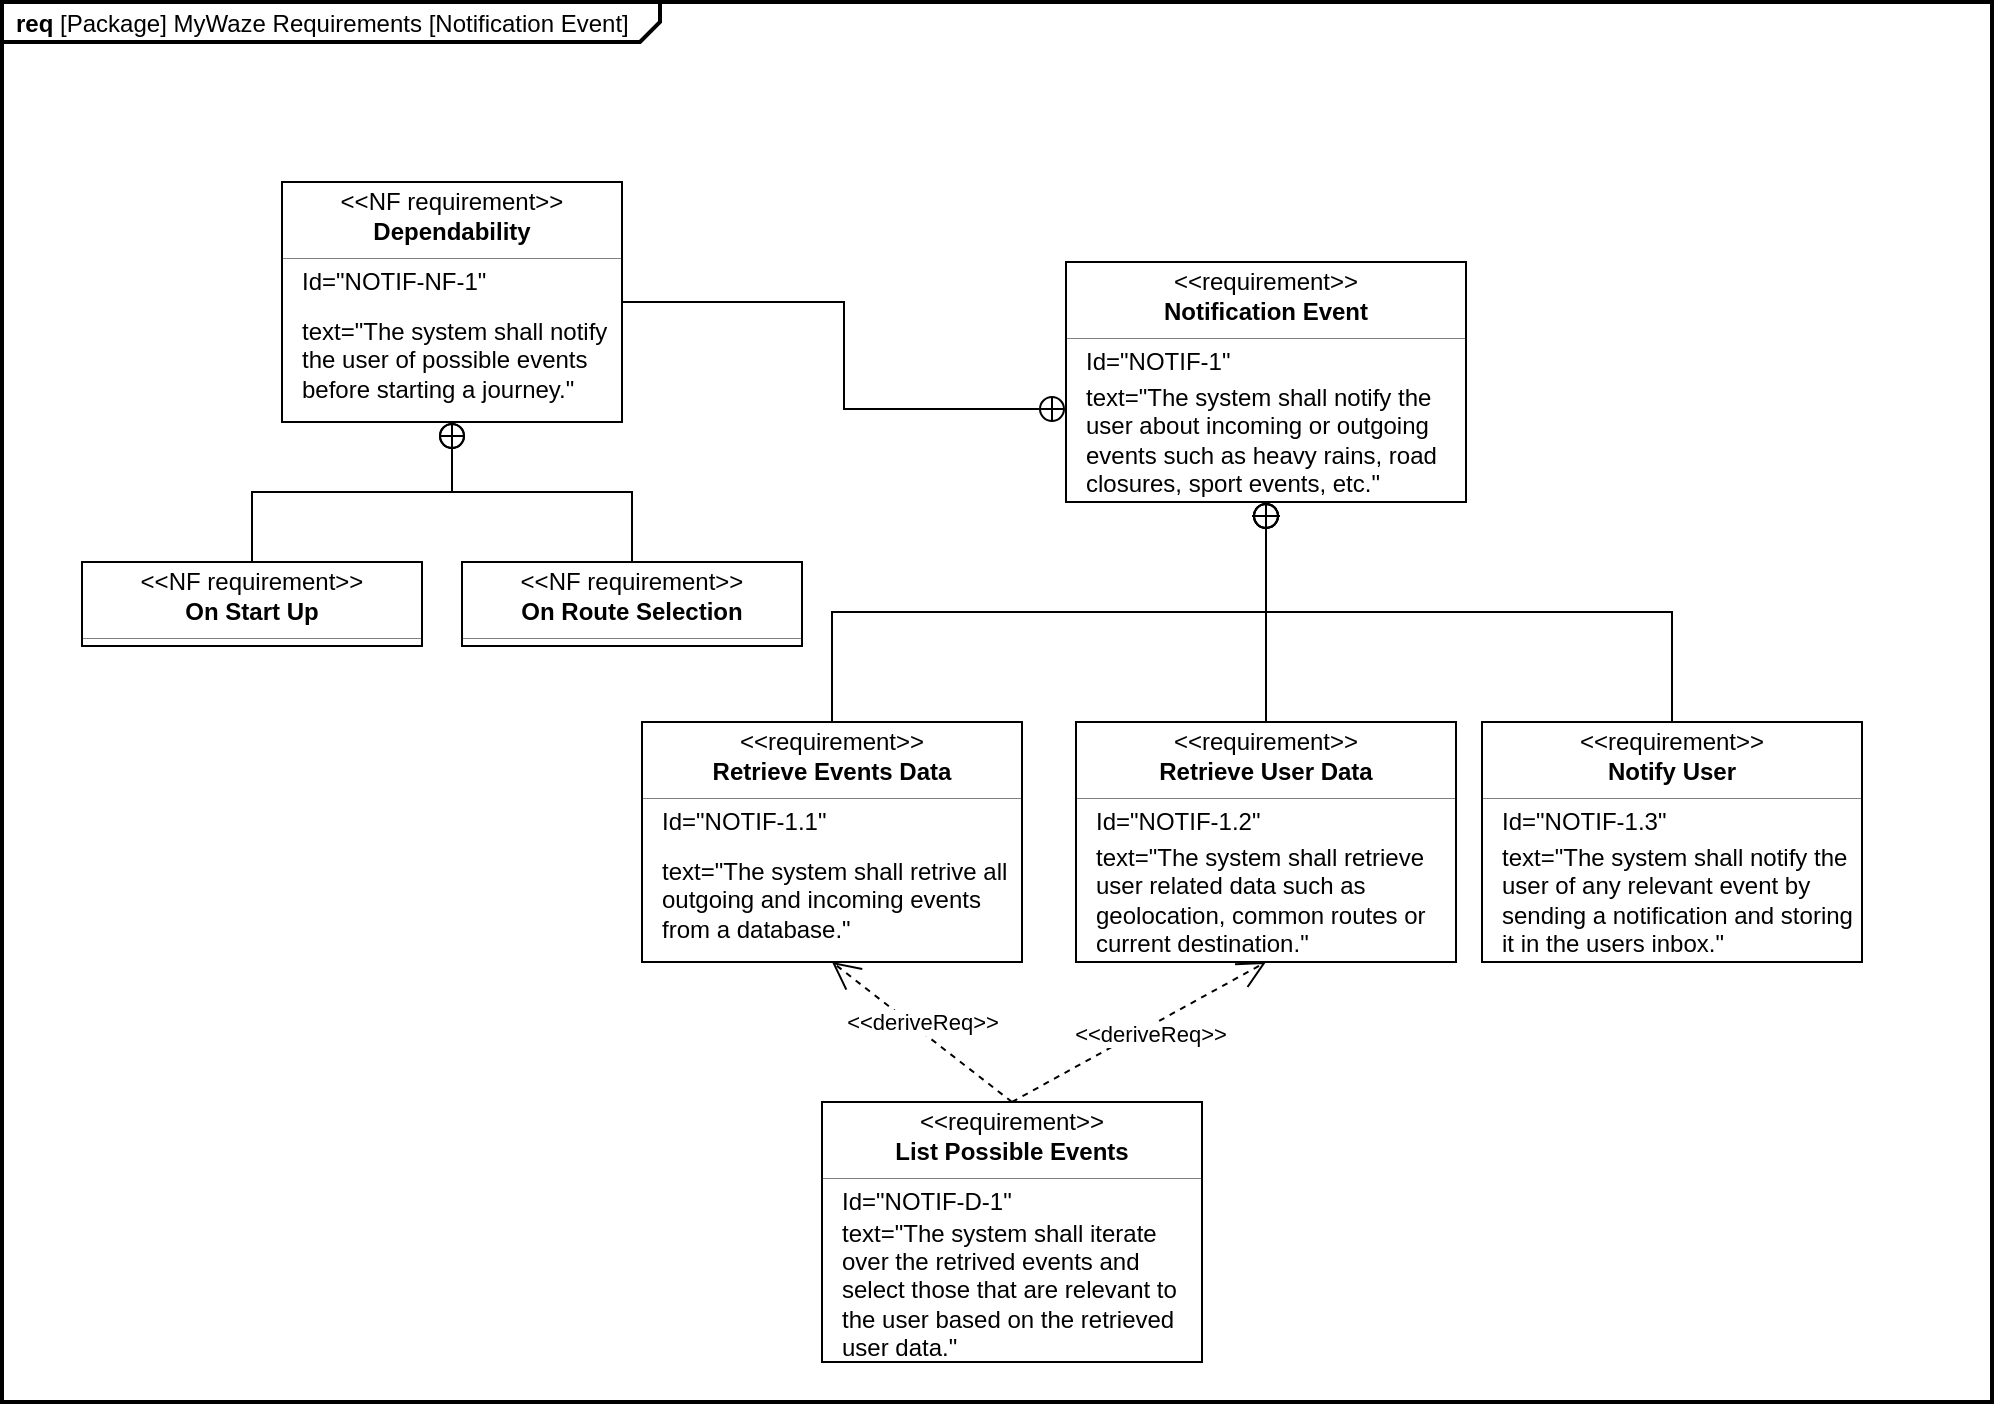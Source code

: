 <mxfile version="26.2.15">
  <diagram name="Page-1" id="pAAVrMAfwsiJYy0Wg43e">
    <mxGraphModel dx="1263" dy="401" grid="1" gridSize="10" guides="1" tooltips="1" connect="1" arrows="1" fold="1" page="1" pageScale="1" pageWidth="583" pageHeight="827" math="0" shadow="0">
      <root>
        <mxCell id="0" />
        <mxCell id="1" parent="0" />
        <mxCell id="mvfTQDdPSuTvWXXwRAFx-1" value="&lt;p style=&quot;margin:0px;margin-top:4px;margin-left:7px;text-align:left;&quot;&gt;&lt;b&gt;req&lt;/b&gt;&amp;nbsp;&lt;span style=&quot;background-color: transparent; color: light-dark(rgb(0, 0, 0), rgb(255, 255, 255));&quot;&gt;[Package] MyWaze Requirements [&lt;/span&gt;&lt;span style=&quot;background-color: transparent; color: light-dark(rgb(0, 0, 0), rgb(255, 255, 255));&quot;&gt;Notification Event]&lt;/span&gt;&lt;/p&gt;" style="html=1;shape=mxgraph.sysml.package;overflow=fill;labelX=329.62;strokeWidth=2;align=center;" parent="1" vertex="1">
          <mxGeometry x="-240" y="30" width="995" height="700" as="geometry" />
        </mxCell>
        <mxCell id="mvfTQDdPSuTvWXXwRAFx-2" value="" style="rounded=0;html=1;labelBackgroundColor=none;endArrow=none;edgeStyle=elbowEdgeStyle;elbow=vertical;startArrow=sysMLPackCont;startSize=12;exitX=0.5;exitY=1;exitDx=0;exitDy=0;" parent="1" source="mvfTQDdPSuTvWXXwRAFx-9" target="mvfTQDdPSuTvWXXwRAFx-16" edge="1">
          <mxGeometry relative="1" as="geometry">
            <mxPoint x="380" y="300.0" as="sourcePoint" />
            <mxPoint x="290" y="390" as="targetPoint" />
          </mxGeometry>
        </mxCell>
        <mxCell id="mvfTQDdPSuTvWXXwRAFx-3" value="" style="rounded=0;html=1;labelBackgroundColor=none;endArrow=none;edgeStyle=elbowEdgeStyle;elbow=vertical;startArrow=sysMLPackCont;startSize=12;exitX=0.5;exitY=1;exitDx=0;exitDy=0;" parent="1" source="mvfTQDdPSuTvWXXwRAFx-9" target="mvfTQDdPSuTvWXXwRAFx-10" edge="1">
          <mxGeometry relative="1" as="geometry">
            <mxPoint x="380" y="300" as="sourcePoint" />
            <mxPoint x="470" y="390.0" as="targetPoint" />
          </mxGeometry>
        </mxCell>
        <mxCell id="mvfTQDdPSuTvWXXwRAFx-55" style="edgeStyle=orthogonalEdgeStyle;rounded=0;orthogonalLoop=1;jettySize=auto;html=1;entryX=0.5;entryY=1;entryDx=0;entryDy=0;exitX=0.5;exitY=0;exitDx=0;exitDy=0;endArrow=circlePlus;endFill=0;endSize=5;" parent="1" source="mvfTQDdPSuTvWXXwRAFx-50" target="mvfTQDdPSuTvWXXwRAFx-9" edge="1">
          <mxGeometry relative="1" as="geometry" />
        </mxCell>
        <mxCell id="mvfTQDdPSuTvWXXwRAFx-4" value="" style="fontStyle=1;align=center;verticalAlign=middle;childLayout=stackLayout;horizontal=1;horizontalStack=0;resizeParent=1;resizeParentMax=0;resizeLast=0;marginBottom=0;" parent="1" vertex="1">
          <mxGeometry x="292" y="160" width="200" height="120" as="geometry" />
        </mxCell>
        <mxCell id="mvfTQDdPSuTvWXXwRAFx-5" value="&amp;lt;&amp;lt;requirement&amp;gt;&amp;gt;" style="html=1;align=center;spacing=0;verticalAlign=middle;strokeColor=none;fillColor=none;whiteSpace=wrap;spacingTop=3;" parent="mvfTQDdPSuTvWXXwRAFx-4" vertex="1">
          <mxGeometry width="200" height="16" as="geometry" />
        </mxCell>
        <mxCell id="mvfTQDdPSuTvWXXwRAFx-6" value="Notification Event" style="html=1;align=center;spacing=0;verticalAlign=middle;strokeColor=none;fillColor=none;whiteSpace=wrap;fontStyle=1" parent="mvfTQDdPSuTvWXXwRAFx-4" vertex="1">
          <mxGeometry y="16" width="200" height="18" as="geometry" />
        </mxCell>
        <mxCell id="mvfTQDdPSuTvWXXwRAFx-7" value="" style="line;strokeWidth=0.25;fillColor=none;align=left;verticalAlign=middle;spacingTop=-1;spacingLeft=3;spacingRight=3;rotatable=0;labelPosition=right;points=[];portConstraint=eastwest;" parent="mvfTQDdPSuTvWXXwRAFx-4" vertex="1">
          <mxGeometry y="34" width="200" height="8" as="geometry" />
        </mxCell>
        <mxCell id="mvfTQDdPSuTvWXXwRAFx-8" value="Id=&quot;NOTIF-1&quot;" style="html=1;align=left;spacing=0;verticalAlign=middle;strokeColor=none;fillColor=none;whiteSpace=wrap;spacingLeft=10;" parent="mvfTQDdPSuTvWXXwRAFx-4" vertex="1">
          <mxGeometry y="42" width="200" height="16" as="geometry" />
        </mxCell>
        <mxCell id="mvfTQDdPSuTvWXXwRAFx-9" value="text=&quot;The system shall notify the user about incoming or outgoing events such as heavy rains, road closures, sport events, etc.&quot;" style="html=1;align=left;spacing=0;verticalAlign=middle;strokeColor=none;fillColor=none;whiteSpace=wrap;spacingLeft=10;" parent="mvfTQDdPSuTvWXXwRAFx-4" vertex="1">
          <mxGeometry y="58" width="200" height="62" as="geometry" />
        </mxCell>
        <mxCell id="mvfTQDdPSuTvWXXwRAFx-10" value="" style="fontStyle=1;align=center;verticalAlign=middle;childLayout=stackLayout;horizontal=1;horizontalStack=0;resizeParent=1;resizeParentMax=0;resizeLast=0;marginBottom=0;" parent="1" vertex="1">
          <mxGeometry x="500" y="390" width="190" height="120" as="geometry" />
        </mxCell>
        <mxCell id="mvfTQDdPSuTvWXXwRAFx-11" value="&amp;lt;&amp;lt;requirement&amp;gt;&amp;gt;" style="html=1;align=center;spacing=0;verticalAlign=middle;strokeColor=none;fillColor=none;whiteSpace=wrap;spacingTop=3;" parent="mvfTQDdPSuTvWXXwRAFx-10" vertex="1">
          <mxGeometry width="190" height="16" as="geometry" />
        </mxCell>
        <mxCell id="mvfTQDdPSuTvWXXwRAFx-12" value="Notify User" style="html=1;align=center;spacing=0;verticalAlign=middle;strokeColor=none;fillColor=none;whiteSpace=wrap;fontStyle=1" parent="mvfTQDdPSuTvWXXwRAFx-10" vertex="1">
          <mxGeometry y="16" width="190" height="18" as="geometry" />
        </mxCell>
        <mxCell id="mvfTQDdPSuTvWXXwRAFx-13" value="" style="line;strokeWidth=0.25;fillColor=none;align=left;verticalAlign=middle;spacingTop=-1;spacingLeft=3;spacingRight=3;rotatable=0;labelPosition=right;points=[];portConstraint=eastwest;" parent="mvfTQDdPSuTvWXXwRAFx-10" vertex="1">
          <mxGeometry y="34" width="190" height="8" as="geometry" />
        </mxCell>
        <mxCell id="mvfTQDdPSuTvWXXwRAFx-14" value="Id=&quot;NOTIF-1.3&quot;" style="html=1;align=left;spacing=0;verticalAlign=middle;strokeColor=none;fillColor=none;whiteSpace=wrap;spacingLeft=10;" parent="mvfTQDdPSuTvWXXwRAFx-10" vertex="1">
          <mxGeometry y="42" width="190" height="16" as="geometry" />
        </mxCell>
        <mxCell id="mvfTQDdPSuTvWXXwRAFx-15" value="text=&quot;The system shall notify the user of any relevant event by sending a notification and storing it in the users inbox.&quot;" style="html=1;align=left;spacing=0;verticalAlign=middle;strokeColor=none;fillColor=none;whiteSpace=wrap;spacingLeft=10;" parent="mvfTQDdPSuTvWXXwRAFx-10" vertex="1">
          <mxGeometry y="58" width="190" height="62" as="geometry" />
        </mxCell>
        <mxCell id="mvfTQDdPSuTvWXXwRAFx-16" value="" style="fontStyle=1;align=center;verticalAlign=middle;childLayout=stackLayout;horizontal=1;horizontalStack=0;resizeParent=1;resizeParentMax=0;resizeLast=0;marginBottom=0;" parent="1" vertex="1">
          <mxGeometry x="297" y="390" width="190" height="120" as="geometry" />
        </mxCell>
        <mxCell id="mvfTQDdPSuTvWXXwRAFx-17" value="&amp;lt;&amp;lt;requirement&amp;gt;&amp;gt;" style="html=1;align=center;spacing=0;verticalAlign=middle;strokeColor=none;fillColor=none;whiteSpace=wrap;spacingTop=3;" parent="mvfTQDdPSuTvWXXwRAFx-16" vertex="1">
          <mxGeometry width="190" height="16" as="geometry" />
        </mxCell>
        <mxCell id="mvfTQDdPSuTvWXXwRAFx-18" value="Retrieve User Data" style="html=1;align=center;spacing=0;verticalAlign=middle;strokeColor=none;fillColor=none;whiteSpace=wrap;fontStyle=1" parent="mvfTQDdPSuTvWXXwRAFx-16" vertex="1">
          <mxGeometry y="16" width="190" height="18" as="geometry" />
        </mxCell>
        <mxCell id="mvfTQDdPSuTvWXXwRAFx-19" value="" style="line;strokeWidth=0.25;fillColor=none;align=left;verticalAlign=middle;spacingTop=-1;spacingLeft=3;spacingRight=3;rotatable=0;labelPosition=right;points=[];portConstraint=eastwest;" parent="mvfTQDdPSuTvWXXwRAFx-16" vertex="1">
          <mxGeometry y="34" width="190" height="8" as="geometry" />
        </mxCell>
        <mxCell id="mvfTQDdPSuTvWXXwRAFx-20" value="Id=&quot;NOTIF-1.2&quot;" style="html=1;align=left;spacing=0;verticalAlign=middle;strokeColor=none;fillColor=none;whiteSpace=wrap;spacingLeft=10;" parent="mvfTQDdPSuTvWXXwRAFx-16" vertex="1">
          <mxGeometry y="42" width="190" height="16" as="geometry" />
        </mxCell>
        <mxCell id="mvfTQDdPSuTvWXXwRAFx-21" value="text=&quot;The system shall retrieve user related data such as geolocation, common routes or current destination.&lt;span style=&quot;background-color: transparent; color: light-dark(rgb(0, 0, 0), rgb(255, 255, 255));&quot;&gt;&quot;&lt;/span&gt;" style="html=1;align=left;spacing=0;verticalAlign=middle;strokeColor=none;fillColor=none;whiteSpace=wrap;spacingLeft=10;" parent="mvfTQDdPSuTvWXXwRAFx-16" vertex="1">
          <mxGeometry y="58" width="190" height="62" as="geometry" />
        </mxCell>
        <mxCell id="mvfTQDdPSuTvWXXwRAFx-31" style="edgeStyle=orthogonalEdgeStyle;rounded=0;orthogonalLoop=1;jettySize=auto;html=1;entryX=0;entryY=0.25;entryDx=0;entryDy=0;endArrow=circlePlus;endFill=0;startSize=6;endSize=5;" parent="1" source="mvfTQDdPSuTvWXXwRAFx-32" target="mvfTQDdPSuTvWXXwRAFx-9" edge="1">
          <mxGeometry relative="1" as="geometry" />
        </mxCell>
        <mxCell id="mvfTQDdPSuTvWXXwRAFx-70" style="edgeStyle=orthogonalEdgeStyle;rounded=0;orthogonalLoop=1;jettySize=auto;html=1;endArrow=circlePlus;endFill=0;endSize=5;" parent="1" source="mvfTQDdPSuTvWXXwRAFx-64" target="mvfTQDdPSuTvWXXwRAFx-32" edge="1">
          <mxGeometry relative="1" as="geometry" />
        </mxCell>
        <mxCell id="mvfTQDdPSuTvWXXwRAFx-79" style="edgeStyle=orthogonalEdgeStyle;rounded=0;orthogonalLoop=1;jettySize=auto;html=1;endArrow=circlePlus;endFill=0;endSize=5;" parent="1" source="mvfTQDdPSuTvWXXwRAFx-73" target="mvfTQDdPSuTvWXXwRAFx-32" edge="1">
          <mxGeometry relative="1" as="geometry" />
        </mxCell>
        <mxCell id="mvfTQDdPSuTvWXXwRAFx-32" value="" style="fontStyle=1;align=center;verticalAlign=middle;childLayout=stackLayout;horizontal=1;horizontalStack=0;resizeParent=1;resizeParentMax=0;resizeLast=0;marginBottom=0;" parent="1" vertex="1">
          <mxGeometry x="-100" y="120" width="170" height="120" as="geometry" />
        </mxCell>
        <mxCell id="mvfTQDdPSuTvWXXwRAFx-33" value="&amp;lt;&amp;lt;NF requirement&amp;gt;&amp;gt;" style="html=1;align=center;spacing=0;verticalAlign=middle;strokeColor=none;fillColor=none;whiteSpace=wrap;spacingTop=3;" parent="mvfTQDdPSuTvWXXwRAFx-32" vertex="1">
          <mxGeometry width="170" height="16" as="geometry" />
        </mxCell>
        <mxCell id="mvfTQDdPSuTvWXXwRAFx-34" value="Dependability" style="html=1;align=center;spacing=0;verticalAlign=middle;strokeColor=none;fillColor=none;whiteSpace=wrap;fontStyle=1" parent="mvfTQDdPSuTvWXXwRAFx-32" vertex="1">
          <mxGeometry y="16" width="170" height="18" as="geometry" />
        </mxCell>
        <mxCell id="mvfTQDdPSuTvWXXwRAFx-35" value="" style="line;strokeWidth=0.25;fillColor=none;align=left;verticalAlign=middle;spacingTop=-1;spacingLeft=3;spacingRight=3;rotatable=0;labelPosition=right;points=[];portConstraint=eastwest;" parent="mvfTQDdPSuTvWXXwRAFx-32" vertex="1">
          <mxGeometry y="34" width="170" height="8" as="geometry" />
        </mxCell>
        <mxCell id="mvfTQDdPSuTvWXXwRAFx-36" value="Id=&quot;NOTIF-NF-1&quot;" style="html=1;align=left;spacing=0;verticalAlign=middle;strokeColor=none;fillColor=none;whiteSpace=wrap;spacingLeft=10;" parent="mvfTQDdPSuTvWXXwRAFx-32" vertex="1">
          <mxGeometry y="42" width="170" height="16" as="geometry" />
        </mxCell>
        <mxCell id="mvfTQDdPSuTvWXXwRAFx-37" value="text=&quot;The system shall notify the user of possible events before starting a journey.&quot;" style="html=1;align=left;spacing=0;verticalAlign=middle;strokeColor=none;fillColor=none;whiteSpace=wrap;spacingLeft=10;" parent="mvfTQDdPSuTvWXXwRAFx-32" vertex="1">
          <mxGeometry y="58" width="170" height="62" as="geometry" />
        </mxCell>
        <mxCell id="mvfTQDdPSuTvWXXwRAFx-42" value="" style="fontStyle=1;align=center;verticalAlign=middle;childLayout=stackLayout;horizontal=1;horizontalStack=0;resizeParent=1;resizeParentMax=0;resizeLast=0;marginBottom=0;" parent="1" vertex="1">
          <mxGeometry x="170" y="580" width="190" height="130" as="geometry" />
        </mxCell>
        <mxCell id="mvfTQDdPSuTvWXXwRAFx-43" value="&amp;lt;&amp;lt;requirement&amp;gt;&amp;gt;" style="html=1;align=center;spacing=0;verticalAlign=middle;strokeColor=none;fillColor=none;whiteSpace=wrap;spacingTop=3;" parent="mvfTQDdPSuTvWXXwRAFx-42" vertex="1">
          <mxGeometry width="190" height="16" as="geometry" />
        </mxCell>
        <mxCell id="mvfTQDdPSuTvWXXwRAFx-44" value="List Possible Events" style="html=1;align=center;spacing=0;verticalAlign=middle;strokeColor=none;fillColor=none;whiteSpace=wrap;fontStyle=1" parent="mvfTQDdPSuTvWXXwRAFx-42" vertex="1">
          <mxGeometry y="16" width="190" height="18" as="geometry" />
        </mxCell>
        <mxCell id="mvfTQDdPSuTvWXXwRAFx-45" value="" style="line;strokeWidth=0.25;fillColor=none;align=left;verticalAlign=middle;spacingTop=-1;spacingLeft=3;spacingRight=3;rotatable=0;labelPosition=right;points=[];portConstraint=eastwest;" parent="mvfTQDdPSuTvWXXwRAFx-42" vertex="1">
          <mxGeometry y="34" width="190" height="8" as="geometry" />
        </mxCell>
        <mxCell id="mvfTQDdPSuTvWXXwRAFx-46" value="Id=&quot;NOTIF-D-1&quot;" style="html=1;align=left;spacing=0;verticalAlign=middle;strokeColor=none;fillColor=none;whiteSpace=wrap;spacingLeft=10;" parent="mvfTQDdPSuTvWXXwRAFx-42" vertex="1">
          <mxGeometry y="42" width="190" height="16" as="geometry" />
        </mxCell>
        <mxCell id="mvfTQDdPSuTvWXXwRAFx-47" value="text=&quot;The system shall iterate over the retrived events and select those that are relevant to the user based on the retrieved user data.&lt;span style=&quot;background-color: transparent; color: light-dark(rgb(0, 0, 0), rgb(255, 255, 255));&quot;&gt;&quot;&lt;/span&gt;" style="html=1;align=left;spacing=0;verticalAlign=middle;strokeColor=none;fillColor=none;whiteSpace=wrap;spacingLeft=10;" parent="mvfTQDdPSuTvWXXwRAFx-42" vertex="1">
          <mxGeometry y="58" width="190" height="72" as="geometry" />
        </mxCell>
        <mxCell id="mvfTQDdPSuTvWXXwRAFx-49" value="" style="fontStyle=1;align=center;verticalAlign=middle;childLayout=stackLayout;horizontal=1;horizontalStack=0;resizeParent=1;resizeParentMax=0;resizeLast=0;marginBottom=0;" parent="1" vertex="1">
          <mxGeometry x="80" y="390" width="190" height="120" as="geometry" />
        </mxCell>
        <mxCell id="mvfTQDdPSuTvWXXwRAFx-50" value="&amp;lt;&amp;lt;requirement&amp;gt;&amp;gt;" style="html=1;align=center;spacing=0;verticalAlign=middle;strokeColor=none;fillColor=none;whiteSpace=wrap;spacingTop=3;" parent="mvfTQDdPSuTvWXXwRAFx-49" vertex="1">
          <mxGeometry width="190" height="16" as="geometry" />
        </mxCell>
        <mxCell id="mvfTQDdPSuTvWXXwRAFx-51" value="Retrieve Events Data" style="html=1;align=center;spacing=0;verticalAlign=middle;strokeColor=none;fillColor=none;whiteSpace=wrap;fontStyle=1" parent="mvfTQDdPSuTvWXXwRAFx-49" vertex="1">
          <mxGeometry y="16" width="190" height="18" as="geometry" />
        </mxCell>
        <mxCell id="mvfTQDdPSuTvWXXwRAFx-52" value="" style="line;strokeWidth=0.25;fillColor=none;align=left;verticalAlign=middle;spacingTop=-1;spacingLeft=3;spacingRight=3;rotatable=0;labelPosition=right;points=[];portConstraint=eastwest;" parent="mvfTQDdPSuTvWXXwRAFx-49" vertex="1">
          <mxGeometry y="34" width="190" height="8" as="geometry" />
        </mxCell>
        <mxCell id="mvfTQDdPSuTvWXXwRAFx-53" value="Id=&quot;NOTIF-1.1&quot;" style="html=1;align=left;spacing=0;verticalAlign=middle;strokeColor=none;fillColor=none;whiteSpace=wrap;spacingLeft=10;" parent="mvfTQDdPSuTvWXXwRAFx-49" vertex="1">
          <mxGeometry y="42" width="190" height="16" as="geometry" />
        </mxCell>
        <mxCell id="mvfTQDdPSuTvWXXwRAFx-54" value="text=&quot;The system shall retrive all outgoing and incoming events from a database.&quot;" style="html=1;align=left;spacing=0;verticalAlign=middle;strokeColor=none;fillColor=none;whiteSpace=wrap;spacingLeft=10;" parent="mvfTQDdPSuTvWXXwRAFx-49" vertex="1">
          <mxGeometry y="58" width="190" height="62" as="geometry" />
        </mxCell>
        <mxCell id="mvfTQDdPSuTvWXXwRAFx-59" value="&amp;lt;&amp;lt;deriveReq&amp;gt;&amp;gt;" style="endArrow=open;html=1;edgeStyle=none;endSize=12;dashed=1;rounded=0;exitX=0.5;exitY=0;exitDx=0;exitDy=0;entryX=0.5;entryY=1;entryDx=0;entryDy=0;" parent="1" source="mvfTQDdPSuTvWXXwRAFx-43" target="mvfTQDdPSuTvWXXwRAFx-21" edge="1">
          <mxGeometry x="0.062" y="-4" relative="1" as="geometry">
            <mxPoint x="310" y="540" as="sourcePoint" />
            <mxPoint x="430" y="540" as="targetPoint" />
            <mxPoint as="offset" />
          </mxGeometry>
        </mxCell>
        <mxCell id="mvfTQDdPSuTvWXXwRAFx-60" value="&amp;lt;&amp;lt;deriveReq&amp;gt;&amp;gt;" style="endArrow=open;html=1;edgeStyle=none;endSize=12;dashed=1;rounded=0;exitX=0.5;exitY=0;exitDx=0;exitDy=0;entryX=0.5;entryY=1;entryDx=0;entryDy=0;" parent="1" source="mvfTQDdPSuTvWXXwRAFx-43" target="mvfTQDdPSuTvWXXwRAFx-54" edge="1">
          <mxGeometry x="0.062" y="-4" relative="1" as="geometry">
            <mxPoint x="310" y="540" as="sourcePoint" />
            <mxPoint x="430" y="540" as="targetPoint" />
            <mxPoint as="offset" />
          </mxGeometry>
        </mxCell>
        <mxCell id="mvfTQDdPSuTvWXXwRAFx-64" value="" style="fontStyle=1;align=center;verticalAlign=middle;childLayout=stackLayout;horizontal=1;horizontalStack=0;resizeParent=1;resizeParentMax=0;resizeLast=0;marginBottom=0;" parent="1" vertex="1">
          <mxGeometry x="-200" y="310" width="170" height="42" as="geometry" />
        </mxCell>
        <mxCell id="mvfTQDdPSuTvWXXwRAFx-65" value="&amp;lt;&amp;lt;NF requirement&amp;gt;&amp;gt;" style="html=1;align=center;spacing=0;verticalAlign=middle;strokeColor=none;fillColor=none;whiteSpace=wrap;spacingTop=3;" parent="mvfTQDdPSuTvWXXwRAFx-64" vertex="1">
          <mxGeometry width="170" height="16" as="geometry" />
        </mxCell>
        <mxCell id="mvfTQDdPSuTvWXXwRAFx-66" value="On Start Up" style="html=1;align=center;spacing=0;verticalAlign=middle;strokeColor=none;fillColor=none;whiteSpace=wrap;fontStyle=1" parent="mvfTQDdPSuTvWXXwRAFx-64" vertex="1">
          <mxGeometry y="16" width="170" height="18" as="geometry" />
        </mxCell>
        <mxCell id="mvfTQDdPSuTvWXXwRAFx-67" value="" style="line;strokeWidth=0.25;fillColor=none;align=left;verticalAlign=middle;spacingTop=-1;spacingLeft=3;spacingRight=3;rotatable=0;labelPosition=right;points=[];portConstraint=eastwest;" parent="mvfTQDdPSuTvWXXwRAFx-64" vertex="1">
          <mxGeometry y="34" width="170" height="8" as="geometry" />
        </mxCell>
        <mxCell id="mvfTQDdPSuTvWXXwRAFx-73" value="" style="fontStyle=1;align=center;verticalAlign=middle;childLayout=stackLayout;horizontal=1;horizontalStack=0;resizeParent=1;resizeParentMax=0;resizeLast=0;marginBottom=0;" parent="1" vertex="1">
          <mxGeometry x="-10" y="310" width="170" height="42" as="geometry" />
        </mxCell>
        <mxCell id="mvfTQDdPSuTvWXXwRAFx-74" value="&amp;lt;&amp;lt;NF requirement&amp;gt;&amp;gt;" style="html=1;align=center;spacing=0;verticalAlign=middle;strokeColor=none;fillColor=none;whiteSpace=wrap;spacingTop=3;" parent="mvfTQDdPSuTvWXXwRAFx-73" vertex="1">
          <mxGeometry width="170" height="16" as="geometry" />
        </mxCell>
        <mxCell id="mvfTQDdPSuTvWXXwRAFx-75" value="On Route Selection" style="html=1;align=center;spacing=0;verticalAlign=middle;strokeColor=none;fillColor=none;whiteSpace=wrap;fontStyle=1" parent="mvfTQDdPSuTvWXXwRAFx-73" vertex="1">
          <mxGeometry y="16" width="170" height="18" as="geometry" />
        </mxCell>
        <mxCell id="mvfTQDdPSuTvWXXwRAFx-76" value="" style="line;strokeWidth=0.25;fillColor=none;align=left;verticalAlign=middle;spacingTop=-1;spacingLeft=3;spacingRight=3;rotatable=0;labelPosition=right;points=[];portConstraint=eastwest;" parent="mvfTQDdPSuTvWXXwRAFx-73" vertex="1">
          <mxGeometry y="34" width="170" height="8" as="geometry" />
        </mxCell>
      </root>
    </mxGraphModel>
  </diagram>
</mxfile>
